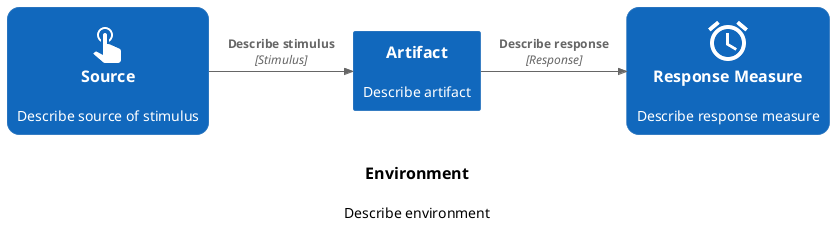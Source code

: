 @startuml

!$STIMULUS="Describe stimulus"
!$SOURCE="Describe source of stimulus"
!$RESPONSE="Describe response"
!$RESPONSE_MEASURE="Describe response measure"
!$ENVIRONMENT="Describe environment"
!$ARTIFACT="Describe artifact"

!include <material/alarm>
!include <material/gesture_tap>
!include <C4/C4_Container>

' skinparam nodesep 50
skinparam ranksep 1

AddElementTag("measure", $shape=RoundedBoxShape())
UpdateElementStyle("external_system", $fontColor=black, $bgColor=transparent, $borderColor=transparent)

System(source, "Source", $SOURCE, $tags="measure", $sprite="ma_gesture_tap")
System(artifact, "Artifact", $ARTIFACT)
System_Ext(env, "Environment", $ENVIRONMENT, $tags="environment")
System(rmeasure, "Response Measure", $RESPONSE_MEASURE, $tags="measure", $sprite="ma_alarm")

Rel_R(source, artifact, $STIMULUS, "Stimulus")
Rel_R(artifact, rmeasure, $RESPONSE, "Response")

env -[hidden]up- artifact

HIDE_STEREOTYPE()

@enduml
